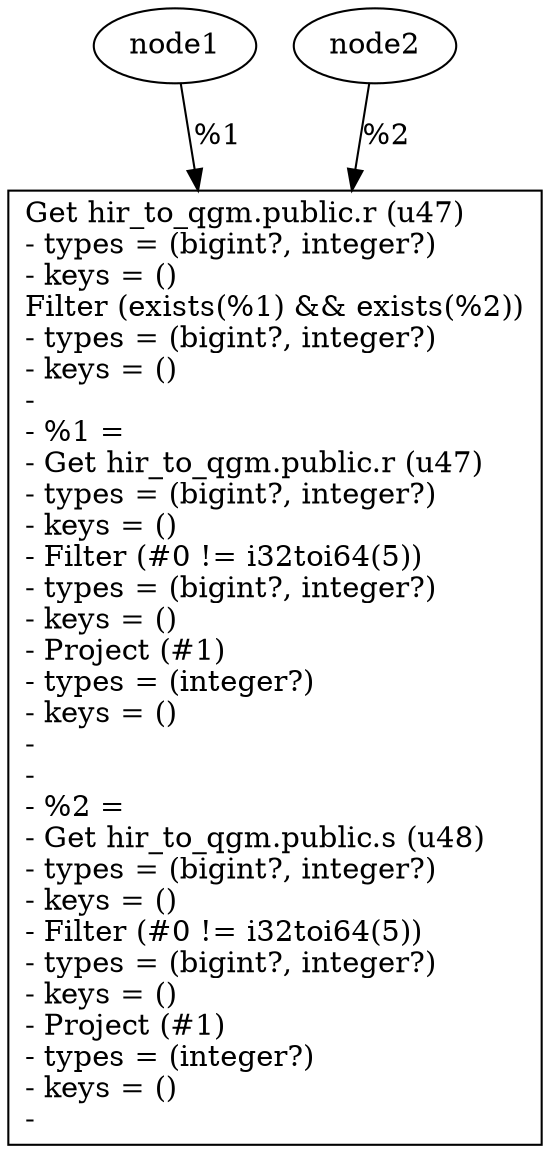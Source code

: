 digraph G {
    node0 [shape = record, label="Get hir_to_qgm.public.r (u47)\l- types = (bigint?, integer?)\l- keys = ()\lFilter (exists(%1) && exists(%2))\l- types = (bigint?, integer?)\l- keys = ()\l-\l- %1 =\l- Get hir_to_qgm.public.r (u47)\l- types = (bigint?, integer?)\l- keys = ()\l- Filter (#0 != i32toi64(5))\l- types = (bigint?, integer?)\l- keys = ()\l- Project (#1)\l- types = (integer?)\l- keys = ()\l-\l-\l- %2 =\l- Get hir_to_qgm.public.s (u48)\l- types = (bigint?, integer?)\l- keys = ()\l- Filter (#0 != i32toi64(5))\l- types = (bigint?, integer?)\l- keys = ()\l- Project (#1)\l- types = (integer?)\l- keys = ()\l-\l"]
    node1 -> node0 [label = "%1\l"]
    node2 -> node0 [label = "%2\l"]
}
